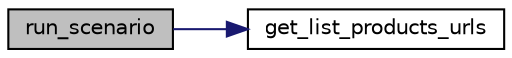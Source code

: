 digraph "run_scenario"
{
 // LATEX_PDF_SIZE
  edge [fontname="Helvetica",fontsize="10",labelfontname="Helvetica",labelfontsize="10"];
  node [fontname="Helvetica",fontsize="10",shape=record];
  rankdir="LR";
  Node1 [label="run_scenario",height=0.2,width=0.4,color="black", fillcolor="grey75", style="filled", fontcolor="black",tooltip=" "];
  Node1 -> Node2 [color="midnightblue",fontsize="10",style="solid",fontname="Helvetica"];
  Node2 [label="get_list_products_urls",height=0.2,width=0.4,color="black", fillcolor="white", style="filled",URL="$d3/de7/namespacesuppliers_1_1execute__scenaries.html#ac8af6a48121ec77fb69c54329f8ff55c",tooltip=" "];
}
